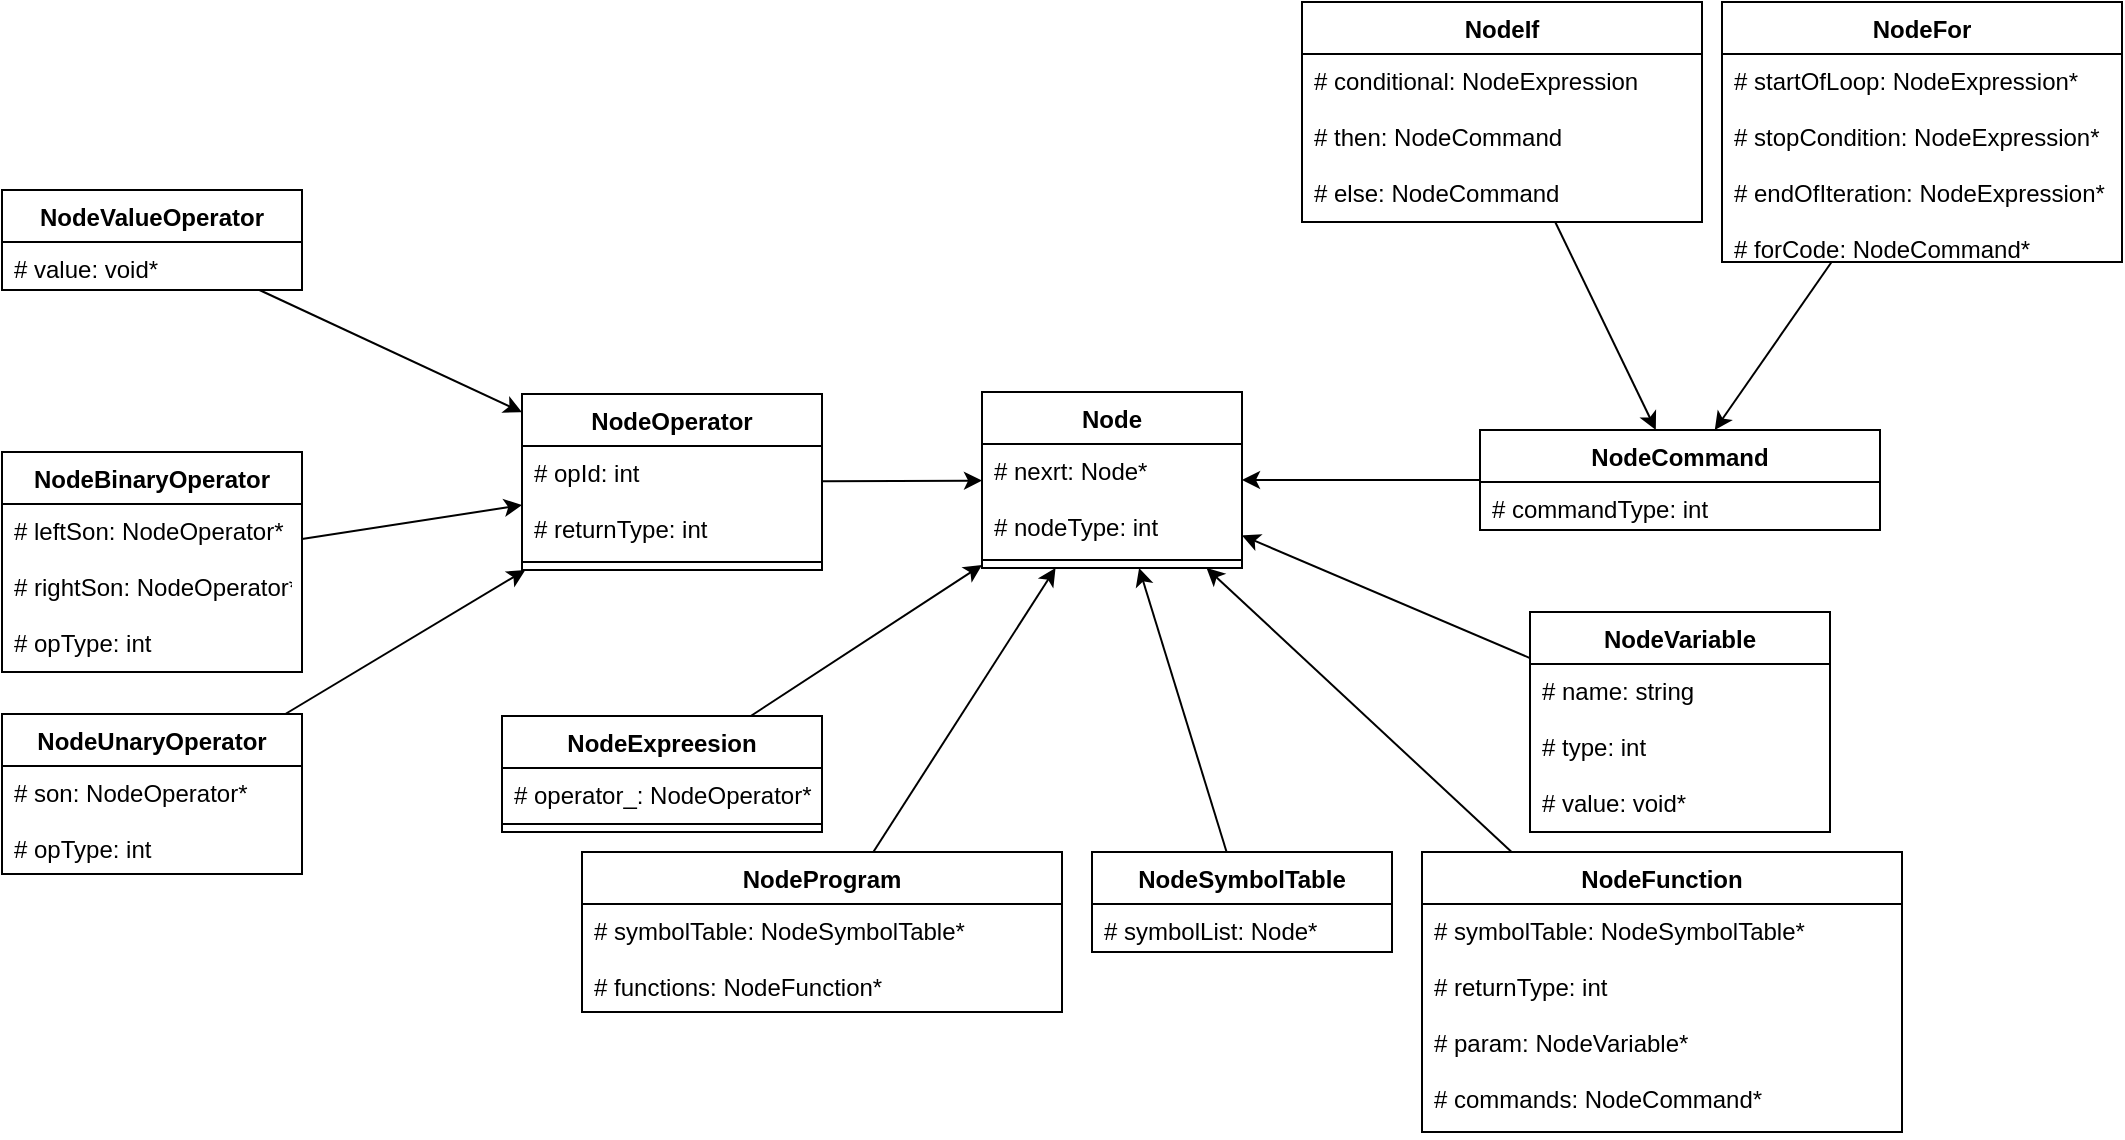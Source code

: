 <mxfile version="12.2.6" type="device" pages="1"><diagram name="Page-1" id="e7e014a7-5840-1c2e-5031-d8a46d1fe8dd"><mxGraphModel dx="2593" dy="642" grid="1" gridSize="10" guides="1" tooltips="1" connect="1" arrows="1" fold="1" page="1" pageScale="1" pageWidth="1169" pageHeight="826" background="#ffffff" math="0" shadow="0"><root><mxCell id="0"/><mxCell id="1" parent="0"/><mxCell id="ceUXtKHiVex8Qf7g51hi-51" value="NodeProgram" style="swimlane;fontStyle=1;align=center;verticalAlign=top;childLayout=stackLayout;horizontal=1;startSize=26;horizontalStack=0;resizeParent=1;resizeParentMax=0;resizeLast=0;collapsible=1;marginBottom=0;" vertex="1" parent="1"><mxGeometry x="110" y="700" width="240" height="80" as="geometry"/></mxCell><mxCell id="ceUXtKHiVex8Qf7g51hi-52" value="# symbolTable: NodeSymbolTable*&#10;&#10;# functions: NodeFunction*" style="text;strokeColor=none;fillColor=none;align=left;verticalAlign=top;spacingLeft=4;spacingRight=4;overflow=hidden;rotatable=0;points=[[0,0.5],[1,0.5]];portConstraint=eastwest;" vertex="1" parent="ceUXtKHiVex8Qf7g51hi-51"><mxGeometry y="26" width="240" height="54" as="geometry"/></mxCell><mxCell id="ceUXtKHiVex8Qf7g51hi-55" value="Node" style="swimlane;fontStyle=1;align=center;verticalAlign=top;childLayout=stackLayout;horizontal=1;startSize=26;horizontalStack=0;resizeParent=1;resizeParentMax=0;resizeLast=0;collapsible=1;marginBottom=0;" vertex="1" parent="1"><mxGeometry x="310" y="470" width="130" height="88" as="geometry"/></mxCell><mxCell id="ceUXtKHiVex8Qf7g51hi-56" value="# nexrt: Node*&#10;&#10;# nodeType: int" style="text;strokeColor=none;fillColor=none;align=left;verticalAlign=top;spacingLeft=4;spacingRight=4;overflow=hidden;rotatable=0;points=[[0,0.5],[1,0.5]];portConstraint=eastwest;" vertex="1" parent="ceUXtKHiVex8Qf7g51hi-55"><mxGeometry y="26" width="130" height="54" as="geometry"/></mxCell><mxCell id="ceUXtKHiVex8Qf7g51hi-57" value="" style="line;strokeWidth=1;fillColor=none;align=left;verticalAlign=middle;spacingTop=-1;spacingLeft=3;spacingRight=3;rotatable=0;labelPosition=right;points=[];portConstraint=eastwest;" vertex="1" parent="ceUXtKHiVex8Qf7g51hi-55"><mxGeometry y="80" width="130" height="8" as="geometry"/></mxCell><mxCell id="ceUXtKHiVex8Qf7g51hi-59" value="" style="endArrow=classic;html=1;" edge="1" parent="1" source="ceUXtKHiVex8Qf7g51hi-51" target="ceUXtKHiVex8Qf7g51hi-55"><mxGeometry width="50" height="50" relative="1" as="geometry"><mxPoint x="270" y="860" as="sourcePoint"/><mxPoint x="350" y="620" as="targetPoint"/></mxGeometry></mxCell><mxCell id="ceUXtKHiVex8Qf7g51hi-61" value="NodeSymbolTable" style="swimlane;fontStyle=1;align=center;verticalAlign=top;childLayout=stackLayout;horizontal=1;startSize=26;horizontalStack=0;resizeParent=1;resizeParentMax=0;resizeLast=0;collapsible=1;marginBottom=0;" vertex="1" parent="1"><mxGeometry x="365" y="700" width="150" height="50" as="geometry"/></mxCell><mxCell id="ceUXtKHiVex8Qf7g51hi-62" value="# symbolList: Node*" style="text;strokeColor=none;fillColor=none;align=left;verticalAlign=top;spacingLeft=4;spacingRight=4;overflow=hidden;rotatable=0;points=[[0,0.5],[1,0.5]];portConstraint=eastwest;" vertex="1" parent="ceUXtKHiVex8Qf7g51hi-61"><mxGeometry y="26" width="150" height="24" as="geometry"/></mxCell><mxCell id="ceUXtKHiVex8Qf7g51hi-65" value="" style="endArrow=classic;html=1;" edge="1" parent="1" source="ceUXtKHiVex8Qf7g51hi-61" target="ceUXtKHiVex8Qf7g51hi-55"><mxGeometry width="50" height="50" relative="1" as="geometry"><mxPoint x="428.066" y="710" as="sourcePoint"/><mxPoint x="404.808" y="620" as="targetPoint"/></mxGeometry></mxCell><mxCell id="ceUXtKHiVex8Qf7g51hi-66" value="NodeFunction" style="swimlane;fontStyle=1;align=center;verticalAlign=top;childLayout=stackLayout;horizontal=1;startSize=26;horizontalStack=0;resizeParent=1;resizeParentMax=0;resizeLast=0;collapsible=1;marginBottom=0;" vertex="1" parent="1"><mxGeometry x="530" y="700" width="240" height="140" as="geometry"/></mxCell><mxCell id="ceUXtKHiVex8Qf7g51hi-67" value="# symbolTable: NodeSymbolTable*&#10;&#10;# returnType: int&#10;&#10;# param: NodeVariable*&#10;&#10;# commands: NodeCommand*" style="text;strokeColor=none;fillColor=none;align=left;verticalAlign=top;spacingLeft=4;spacingRight=4;overflow=hidden;rotatable=0;points=[[0,0.5],[1,0.5]];portConstraint=eastwest;" vertex="1" parent="ceUXtKHiVex8Qf7g51hi-66"><mxGeometry y="26" width="240" height="114" as="geometry"/></mxCell><mxCell id="ceUXtKHiVex8Qf7g51hi-81" value="" style="endArrow=classic;html=1;" edge="1" parent="1" source="ceUXtKHiVex8Qf7g51hi-66" target="ceUXtKHiVex8Qf7g51hi-55"><mxGeometry width="50" height="50" relative="1" as="geometry"><mxPoint x="491.731" y="710" as="sourcePoint"/><mxPoint x="414.808" y="630" as="targetPoint"/></mxGeometry></mxCell><mxCell id="ceUXtKHiVex8Qf7g51hi-82" value="NodeVariable" style="swimlane;fontStyle=1;align=center;verticalAlign=top;childLayout=stackLayout;horizontal=1;startSize=26;horizontalStack=0;resizeParent=1;resizeParentMax=0;resizeLast=0;collapsible=1;marginBottom=0;" vertex="1" parent="1"><mxGeometry x="584" y="580" width="150" height="110" as="geometry"/></mxCell><mxCell id="ceUXtKHiVex8Qf7g51hi-83" value="# name: string&#10;&#10;# type: int&#10;&#10;# value: void*" style="text;strokeColor=none;fillColor=none;align=left;verticalAlign=top;spacingLeft=4;spacingRight=4;overflow=hidden;rotatable=0;points=[[0,0.5],[1,0.5]];portConstraint=eastwest;" vertex="1" parent="ceUXtKHiVex8Qf7g51hi-82"><mxGeometry y="26" width="150" height="84" as="geometry"/></mxCell><mxCell id="ceUXtKHiVex8Qf7g51hi-86" value="" style="endArrow=classic;html=1;" edge="1" parent="1" source="ceUXtKHiVex8Qf7g51hi-82" target="ceUXtKHiVex8Qf7g51hi-55"><mxGeometry width="50" height="50" relative="1" as="geometry"><mxPoint x="670" y="545.111" as="sourcePoint"/><mxPoint x="450" y="528.815" as="targetPoint"/></mxGeometry></mxCell><mxCell id="ceUXtKHiVex8Qf7g51hi-87" value="NodeOperator" style="swimlane;fontStyle=1;align=center;verticalAlign=top;childLayout=stackLayout;horizontal=1;startSize=26;horizontalStack=0;resizeParent=1;resizeParentMax=0;resizeLast=0;collapsible=1;marginBottom=0;" vertex="1" parent="1"><mxGeometry x="80" y="471" width="150" height="88" as="geometry"/></mxCell><mxCell id="ceUXtKHiVex8Qf7g51hi-88" value="# opId: int&#10;&#10;# returnType: int" style="text;strokeColor=none;fillColor=none;align=left;verticalAlign=top;spacingLeft=4;spacingRight=4;overflow=hidden;rotatable=0;points=[[0,0.5],[1,0.5]];portConstraint=eastwest;" vertex="1" parent="ceUXtKHiVex8Qf7g51hi-87"><mxGeometry y="26" width="150" height="54" as="geometry"/></mxCell><mxCell id="ceUXtKHiVex8Qf7g51hi-89" value="" style="line;strokeWidth=1;fillColor=none;align=left;verticalAlign=middle;spacingTop=-1;spacingLeft=3;spacingRight=3;rotatable=0;labelPosition=right;points=[];portConstraint=eastwest;" vertex="1" parent="ceUXtKHiVex8Qf7g51hi-87"><mxGeometry y="80" width="150" height="8" as="geometry"/></mxCell><mxCell id="ceUXtKHiVex8Qf7g51hi-90" value="" style="endArrow=classic;html=1;" edge="1" parent="1" source="ceUXtKHiVex8Qf7g51hi-87" target="ceUXtKHiVex8Qf7g51hi-55"><mxGeometry width="50" height="50" relative="1" as="geometry"><mxPoint x="267.739" y="710" as="sourcePoint"/><mxPoint x="357.261" y="568" as="targetPoint"/></mxGeometry></mxCell><mxCell id="ceUXtKHiVex8Qf7g51hi-91" value="NodeExpreesion" style="swimlane;fontStyle=1;align=center;verticalAlign=top;childLayout=stackLayout;horizontal=1;startSize=26;horizontalStack=0;resizeParent=1;resizeParentMax=0;resizeLast=0;collapsible=1;marginBottom=0;" vertex="1" parent="1"><mxGeometry x="70" y="632" width="160" height="58" as="geometry"/></mxCell><mxCell id="ceUXtKHiVex8Qf7g51hi-92" value="# operator_: NodeOperator*" style="text;strokeColor=none;fillColor=none;align=left;verticalAlign=top;spacingLeft=4;spacingRight=4;overflow=hidden;rotatable=0;points=[[0,0.5],[1,0.5]];portConstraint=eastwest;" vertex="1" parent="ceUXtKHiVex8Qf7g51hi-91"><mxGeometry y="26" width="160" height="24" as="geometry"/></mxCell><mxCell id="ceUXtKHiVex8Qf7g51hi-93" value="" style="line;strokeWidth=1;fillColor=none;align=left;verticalAlign=middle;spacingTop=-1;spacingLeft=3;spacingRight=3;rotatable=0;labelPosition=right;points=[];portConstraint=eastwest;" vertex="1" parent="ceUXtKHiVex8Qf7g51hi-91"><mxGeometry y="50" width="160" height="8" as="geometry"/></mxCell><mxCell id="ceUXtKHiVex8Qf7g51hi-94" value="" style="endArrow=classic;html=1;" edge="1" parent="1" source="ceUXtKHiVex8Qf7g51hi-91" target="ceUXtKHiVex8Qf7g51hi-55"><mxGeometry width="50" height="50" relative="1" as="geometry"><mxPoint x="170" y="546.241" as="sourcePoint"/><mxPoint x="320" y="530.724" as="targetPoint"/></mxGeometry></mxCell><mxCell id="ceUXtKHiVex8Qf7g51hi-95" value="NodeUnaryOperator" style="swimlane;fontStyle=1;align=center;verticalAlign=top;childLayout=stackLayout;horizontal=1;startSize=26;horizontalStack=0;resizeParent=1;resizeParentMax=0;resizeLast=0;collapsible=1;marginBottom=0;" vertex="1" parent="1"><mxGeometry x="-180" y="631" width="150" height="80" as="geometry"/></mxCell><mxCell id="ceUXtKHiVex8Qf7g51hi-96" value="# son: NodeOperator*&#10;&#10;# opType: int" style="text;strokeColor=none;fillColor=none;align=left;verticalAlign=top;spacingLeft=4;spacingRight=4;overflow=hidden;rotatable=0;points=[[0,0.5],[1,0.5]];portConstraint=eastwest;" vertex="1" parent="ceUXtKHiVex8Qf7g51hi-95"><mxGeometry y="26" width="150" height="54" as="geometry"/></mxCell><mxCell id="ceUXtKHiVex8Qf7g51hi-98" value="NodeBinaryOperator" style="swimlane;fontStyle=1;align=center;verticalAlign=top;childLayout=stackLayout;horizontal=1;startSize=26;horizontalStack=0;resizeParent=1;resizeParentMax=0;resizeLast=0;collapsible=1;marginBottom=0;" vertex="1" parent="1"><mxGeometry x="-180" y="500" width="150" height="110" as="geometry"/></mxCell><mxCell id="ceUXtKHiVex8Qf7g51hi-99" value="# leftSon: NodeOperator*&#10;&#10;# rightSon: NodeOperator*&#10;&#10;# opType: int" style="text;strokeColor=none;fillColor=none;align=left;verticalAlign=top;spacingLeft=4;spacingRight=4;overflow=hidden;rotatable=0;points=[[0,0.5],[1,0.5]];portConstraint=eastwest;" vertex="1" parent="ceUXtKHiVex8Qf7g51hi-98"><mxGeometry y="26" width="150" height="84" as="geometry"/></mxCell><mxCell id="ceUXtKHiVex8Qf7g51hi-101" value="NodeValueOperator" style="swimlane;fontStyle=1;align=center;verticalAlign=top;childLayout=stackLayout;horizontal=1;startSize=26;horizontalStack=0;resizeParent=1;resizeParentMax=0;resizeLast=0;collapsible=1;marginBottom=0;" vertex="1" parent="1"><mxGeometry x="-180" y="369" width="150" height="50" as="geometry"/></mxCell><mxCell id="ceUXtKHiVex8Qf7g51hi-102" value="# value: void*" style="text;strokeColor=none;fillColor=none;align=left;verticalAlign=top;spacingLeft=4;spacingRight=4;overflow=hidden;rotatable=0;points=[[0,0.5],[1,0.5]];portConstraint=eastwest;" vertex="1" parent="ceUXtKHiVex8Qf7g51hi-101"><mxGeometry y="26" width="150" height="24" as="geometry"/></mxCell><mxCell id="ceUXtKHiVex8Qf7g51hi-104" value="" style="endArrow=classic;html=1;" edge="1" parent="1" source="ceUXtKHiVex8Qf7g51hi-101" target="ceUXtKHiVex8Qf7g51hi-87"><mxGeometry width="50" height="50" relative="1" as="geometry"><mxPoint x="239.174" y="438" as="sourcePoint"/><mxPoint x="320" y="485.667" as="targetPoint"/></mxGeometry></mxCell><mxCell id="ceUXtKHiVex8Qf7g51hi-105" value="" style="endArrow=classic;html=1;" edge="1" parent="1" source="ceUXtKHiVex8Qf7g51hi-98" target="ceUXtKHiVex8Qf7g51hi-87"><mxGeometry width="50" height="50" relative="1" as="geometry"><mxPoint x="-20" y="483.789" as="sourcePoint"/><mxPoint x="22.931" y="510" as="targetPoint"/></mxGeometry></mxCell><mxCell id="ceUXtKHiVex8Qf7g51hi-106" value="" style="endArrow=classic;html=1;" edge="1" parent="1" source="ceUXtKHiVex8Qf7g51hi-95" target="ceUXtKHiVex8Qf7g51hi-87"><mxGeometry width="50" height="50" relative="1" as="geometry"><mxPoint x="-10" y="493.789" as="sourcePoint"/><mxPoint x="32.931" y="520" as="targetPoint"/></mxGeometry></mxCell><mxCell id="ceUXtKHiVex8Qf7g51hi-107" value="NodeFor" style="swimlane;fontStyle=1;align=center;verticalAlign=top;childLayout=stackLayout;horizontal=1;startSize=26;horizontalStack=0;resizeParent=1;resizeParentMax=0;resizeLast=0;collapsible=1;marginBottom=0;" vertex="1" parent="1"><mxGeometry x="680" y="275" width="200" height="130" as="geometry"/></mxCell><mxCell id="ceUXtKHiVex8Qf7g51hi-108" value="# startOfLoop: NodeExpression*&#10;&#10;# stopCondition: NodeExpression*&#10;&#10;# endOfIteration: NodeExpression*&#10;&#10;# forCode: NodeCommand*" style="text;strokeColor=none;fillColor=none;align=left;verticalAlign=top;spacingLeft=4;spacingRight=4;overflow=hidden;rotatable=0;points=[[0,0.5],[1,0.5]];portConstraint=eastwest;" vertex="1" parent="ceUXtKHiVex8Qf7g51hi-107"><mxGeometry y="26" width="200" height="104" as="geometry"/></mxCell><mxCell id="ceUXtKHiVex8Qf7g51hi-110" value="NodeIf" style="swimlane;fontStyle=1;align=center;verticalAlign=top;childLayout=stackLayout;horizontal=1;startSize=26;horizontalStack=0;resizeParent=1;resizeParentMax=0;resizeLast=0;collapsible=1;marginBottom=0;" vertex="1" parent="1"><mxGeometry x="470" y="275" width="200" height="110" as="geometry"/></mxCell><mxCell id="ceUXtKHiVex8Qf7g51hi-111" value="# conditional: NodeExpression&#10;&#10;# then: NodeCommand&#10;&#10;# else: NodeCommand" style="text;strokeColor=none;fillColor=none;align=left;verticalAlign=top;spacingLeft=4;spacingRight=4;overflow=hidden;rotatable=0;points=[[0,0.5],[1,0.5]];portConstraint=eastwest;" vertex="1" parent="ceUXtKHiVex8Qf7g51hi-110"><mxGeometry y="26" width="200" height="84" as="geometry"/></mxCell><mxCell id="ceUXtKHiVex8Qf7g51hi-113" value="NodeCommand" style="swimlane;fontStyle=1;align=center;verticalAlign=top;childLayout=stackLayout;horizontal=1;startSize=26;horizontalStack=0;resizeParent=1;resizeParentMax=0;resizeLast=0;collapsible=1;marginBottom=0;" vertex="1" parent="1"><mxGeometry x="559" y="489" width="200" height="50" as="geometry"/></mxCell><mxCell id="ceUXtKHiVex8Qf7g51hi-114" value="# commandType: int" style="text;strokeColor=none;fillColor=none;align=left;verticalAlign=top;spacingLeft=4;spacingRight=4;overflow=hidden;rotatable=0;points=[[0,0.5],[1,0.5]];portConstraint=eastwest;" vertex="1" parent="ceUXtKHiVex8Qf7g51hi-113"><mxGeometry y="26" width="200" height="24" as="geometry"/></mxCell><mxCell id="ceUXtKHiVex8Qf7g51hi-116" value="" style="endArrow=classic;html=1;" edge="1" parent="1" source="ceUXtKHiVex8Qf7g51hi-113" target="ceUXtKHiVex8Qf7g51hi-55"><mxGeometry width="50" height="50" relative="1" as="geometry"><mxPoint x="239.174" y="438" as="sourcePoint"/><mxPoint x="320" y="485.667" as="targetPoint"/></mxGeometry></mxCell><mxCell id="ceUXtKHiVex8Qf7g51hi-118" value="" style="endArrow=classic;html=1;" edge="1" parent="1" source="ceUXtKHiVex8Qf7g51hi-110" target="ceUXtKHiVex8Qf7g51hi-113"><mxGeometry width="50" height="50" relative="1" as="geometry"><mxPoint x="460" y="120" as="sourcePoint"/><mxPoint x="398.374" y="480" as="targetPoint"/></mxGeometry></mxCell><mxCell id="ceUXtKHiVex8Qf7g51hi-119" value="" style="endArrow=classic;html=1;" edge="1" parent="1" source="ceUXtKHiVex8Qf7g51hi-107" target="ceUXtKHiVex8Qf7g51hi-113"><mxGeometry width="50" height="50" relative="1" as="geometry"><mxPoint x="402.5" y="140" as="sourcePoint"/><mxPoint x="447.5" y="170" as="targetPoint"/></mxGeometry></mxCell></root></mxGraphModel></diagram></mxfile>